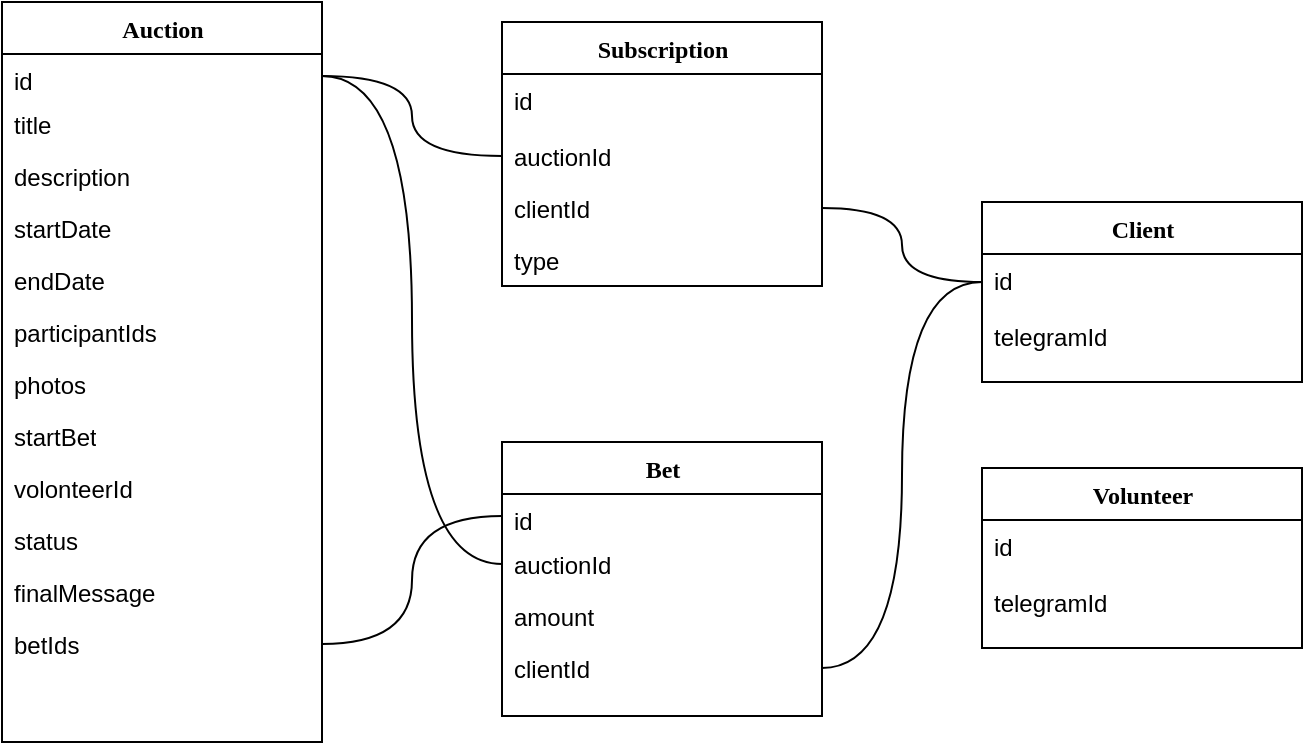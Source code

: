 <mxfile version="20.0.1" type="device"><diagram name="Page-1" id="9f46799a-70d6-7492-0946-bef42562c5a5"><mxGraphModel dx="1426" dy="857" grid="1" gridSize="10" guides="1" tooltips="1" connect="1" arrows="1" fold="1" page="1" pageScale="1" pageWidth="1100" pageHeight="850" background="none" math="0" shadow="0"><root><mxCell id="0"/><mxCell id="1" parent="0"/><mxCell id="78961159f06e98e8-17" value="Auction" style="swimlane;html=1;fontStyle=1;align=center;verticalAlign=top;childLayout=stackLayout;horizontal=1;startSize=26;horizontalStack=0;resizeParent=1;resizeLast=0;collapsible=1;marginBottom=0;swimlaneFillColor=#ffffff;rounded=0;shadow=0;comic=0;labelBackgroundColor=none;strokeWidth=1;fillColor=none;fontFamily=Verdana;fontSize=12" parent="1" vertex="1"><mxGeometry x="30" y="20" width="160" height="370" as="geometry"/></mxCell><mxCell id="78961159f06e98e8-21" value="id" style="text;html=1;strokeColor=none;fillColor=none;align=left;verticalAlign=top;spacingLeft=4;spacingRight=4;whiteSpace=wrap;overflow=hidden;rotatable=0;points=[[0,0.5],[1,0.5]];portConstraint=eastwest;" parent="78961159f06e98e8-17" vertex="1"><mxGeometry y="26" width="160" height="22" as="geometry"/></mxCell><mxCell id="78961159f06e98e8-23" value="title" style="text;html=1;strokeColor=none;fillColor=none;align=left;verticalAlign=top;spacingLeft=4;spacingRight=4;whiteSpace=wrap;overflow=hidden;rotatable=0;points=[[0,0.5],[1,0.5]];portConstraint=eastwest;" parent="78961159f06e98e8-17" vertex="1"><mxGeometry y="48" width="160" height="26" as="geometry"/></mxCell><mxCell id="78961159f06e98e8-25" value="description" style="text;html=1;strokeColor=none;fillColor=none;align=left;verticalAlign=top;spacingLeft=4;spacingRight=4;whiteSpace=wrap;overflow=hidden;rotatable=0;points=[[0,0.5],[1,0.5]];portConstraint=eastwest;" parent="78961159f06e98e8-17" vertex="1"><mxGeometry y="74" width="160" height="26" as="geometry"/></mxCell><mxCell id="78961159f06e98e8-26" value="startDate" style="text;html=1;strokeColor=none;fillColor=none;align=left;verticalAlign=top;spacingLeft=4;spacingRight=4;whiteSpace=wrap;overflow=hidden;rotatable=0;points=[[0,0.5],[1,0.5]];portConstraint=eastwest;" parent="78961159f06e98e8-17" vertex="1"><mxGeometry y="100" width="160" height="26" as="geometry"/></mxCell><mxCell id="78961159f06e98e8-24" value="endDate" style="text;html=1;strokeColor=none;fillColor=none;align=left;verticalAlign=top;spacingLeft=4;spacingRight=4;whiteSpace=wrap;overflow=hidden;rotatable=0;points=[[0,0.5],[1,0.5]];portConstraint=eastwest;" parent="78961159f06e98e8-17" vertex="1"><mxGeometry y="126" width="160" height="26" as="geometry"/></mxCell><mxCell id="3lBkVKUDEsnIzajXxK9P-1" value="participantIds" style="text;html=1;strokeColor=none;fillColor=none;align=left;verticalAlign=top;spacingLeft=4;spacingRight=4;whiteSpace=wrap;overflow=hidden;rotatable=0;points=[[0,0.5],[1,0.5]];portConstraint=eastwest;" parent="78961159f06e98e8-17" vertex="1"><mxGeometry y="152" width="160" height="26" as="geometry"/></mxCell><mxCell id="3lBkVKUDEsnIzajXxK9P-2" value="photos" style="text;html=1;strokeColor=none;fillColor=none;align=left;verticalAlign=top;spacingLeft=4;spacingRight=4;whiteSpace=wrap;overflow=hidden;rotatable=0;points=[[0,0.5],[1,0.5]];portConstraint=eastwest;" parent="78961159f06e98e8-17" vertex="1"><mxGeometry y="178" width="160" height="26" as="geometry"/></mxCell><mxCell id="3lBkVKUDEsnIzajXxK9P-4" value="startBet" style="text;html=1;strokeColor=none;fillColor=none;align=left;verticalAlign=top;spacingLeft=4;spacingRight=4;whiteSpace=wrap;overflow=hidden;rotatable=0;points=[[0,0.5],[1,0.5]];portConstraint=eastwest;" parent="78961159f06e98e8-17" vertex="1"><mxGeometry y="204" width="160" height="26" as="geometry"/></mxCell><mxCell id="3lBkVKUDEsnIzajXxK9P-5" value="volonteerId" style="text;html=1;strokeColor=none;fillColor=none;align=left;verticalAlign=top;spacingLeft=4;spacingRight=4;whiteSpace=wrap;overflow=hidden;rotatable=0;points=[[0,0.5],[1,0.5]];portConstraint=eastwest;" parent="78961159f06e98e8-17" vertex="1"><mxGeometry y="230" width="160" height="26" as="geometry"/></mxCell><mxCell id="3lBkVKUDEsnIzajXxK9P-38" value="status" style="text;html=1;strokeColor=none;fillColor=none;align=left;verticalAlign=top;spacingLeft=4;spacingRight=4;whiteSpace=wrap;overflow=hidden;rotatable=0;points=[[0,0.5],[1,0.5]];portConstraint=eastwest;" parent="78961159f06e98e8-17" vertex="1"><mxGeometry y="256" width="160" height="26" as="geometry"/></mxCell><mxCell id="3lBkVKUDEsnIzajXxK9P-63" value="finalMessage" style="text;html=1;strokeColor=none;fillColor=none;align=left;verticalAlign=top;spacingLeft=4;spacingRight=4;whiteSpace=wrap;overflow=hidden;rotatable=0;points=[[0,0.5],[1,0.5]];portConstraint=eastwest;" parent="78961159f06e98e8-17" vertex="1"><mxGeometry y="282" width="160" height="26" as="geometry"/></mxCell><mxCell id="3lBkVKUDEsnIzajXxK9P-3" value="betIds" style="text;html=1;strokeColor=none;fillColor=none;align=left;verticalAlign=top;spacingLeft=4;spacingRight=4;whiteSpace=wrap;overflow=hidden;rotatable=0;points=[[0,0.5],[1,0.5]];portConstraint=eastwest;" parent="78961159f06e98e8-17" vertex="1"><mxGeometry y="308" width="160" height="26" as="geometry"/></mxCell><mxCell id="3lBkVKUDEsnIzajXxK9P-7" value="Bet" style="swimlane;html=1;fontStyle=1;align=center;verticalAlign=top;childLayout=stackLayout;horizontal=1;startSize=26;horizontalStack=0;resizeParent=1;resizeLast=0;collapsible=1;marginBottom=0;swimlaneFillColor=#ffffff;rounded=0;shadow=0;comic=0;labelBackgroundColor=none;strokeWidth=1;fillColor=none;fontFamily=Verdana;fontSize=12" parent="1" vertex="1"><mxGeometry x="280" y="240" width="160" height="137" as="geometry"/></mxCell><mxCell id="3lBkVKUDEsnIzajXxK9P-8" value="id" style="text;html=1;strokeColor=none;fillColor=none;align=left;verticalAlign=top;spacingLeft=4;spacingRight=4;whiteSpace=wrap;overflow=hidden;rotatable=0;points=[[0,0.5],[1,0.5]];portConstraint=eastwest;" parent="3lBkVKUDEsnIzajXxK9P-7" vertex="1"><mxGeometry y="26" width="160" height="22" as="geometry"/></mxCell><mxCell id="3lBkVKUDEsnIzajXxK9P-9" value="auctionId" style="text;html=1;strokeColor=none;fillColor=none;align=left;verticalAlign=top;spacingLeft=4;spacingRight=4;whiteSpace=wrap;overflow=hidden;rotatable=0;points=[[0,0.5],[1,0.5]];portConstraint=eastwest;" parent="3lBkVKUDEsnIzajXxK9P-7" vertex="1"><mxGeometry y="48" width="160" height="26" as="geometry"/></mxCell><mxCell id="3lBkVKUDEsnIzajXxK9P-10" value="amount" style="text;html=1;strokeColor=none;fillColor=none;align=left;verticalAlign=top;spacingLeft=4;spacingRight=4;whiteSpace=wrap;overflow=hidden;rotatable=0;points=[[0,0.5],[1,0.5]];portConstraint=eastwest;" parent="3lBkVKUDEsnIzajXxK9P-7" vertex="1"><mxGeometry y="74" width="160" height="26" as="geometry"/></mxCell><mxCell id="3lBkVKUDEsnIzajXxK9P-17" value="clientId" style="text;html=1;strokeColor=none;fillColor=none;align=left;verticalAlign=top;spacingLeft=4;spacingRight=4;whiteSpace=wrap;overflow=hidden;rotatable=0;points=[[0,0.5],[1,0.5]];portConstraint=eastwest;" parent="3lBkVKUDEsnIzajXxK9P-7" vertex="1"><mxGeometry y="100" width="160" height="26" as="geometry"/></mxCell><mxCell id="3lBkVKUDEsnIzajXxK9P-18" value="Volunteer" style="swimlane;html=1;fontStyle=1;align=center;verticalAlign=top;childLayout=stackLayout;horizontal=1;startSize=26;horizontalStack=0;resizeParent=1;resizeLast=0;collapsible=1;marginBottom=0;swimlaneFillColor=#ffffff;rounded=0;shadow=0;comic=0;labelBackgroundColor=none;strokeWidth=1;fillColor=none;fontFamily=Verdana;fontSize=12" parent="1" vertex="1"><mxGeometry x="520" y="253" width="160" height="90" as="geometry"/></mxCell><mxCell id="3lBkVKUDEsnIzajXxK9P-19" value="id" style="text;html=1;strokeColor=none;fillColor=none;align=left;verticalAlign=top;spacingLeft=4;spacingRight=4;whiteSpace=wrap;overflow=hidden;rotatable=0;points=[[0,0.5],[1,0.5]];portConstraint=eastwest;" parent="3lBkVKUDEsnIzajXxK9P-18" vertex="1"><mxGeometry y="26" width="160" height="28" as="geometry"/></mxCell><mxCell id="3lBkVKUDEsnIzajXxK9P-23" value="telegramId" style="text;html=1;strokeColor=none;fillColor=none;align=left;verticalAlign=top;spacingLeft=4;spacingRight=4;whiteSpace=wrap;overflow=hidden;rotatable=0;points=[[0,0.5],[1,0.5]];portConstraint=eastwest;" parent="3lBkVKUDEsnIzajXxK9P-18" vertex="1"><mxGeometry y="54" width="160" height="26" as="geometry"/></mxCell><mxCell id="3lBkVKUDEsnIzajXxK9P-35" value="Client" style="swimlane;html=1;fontStyle=1;align=center;verticalAlign=top;childLayout=stackLayout;horizontal=1;startSize=26;horizontalStack=0;resizeParent=1;resizeLast=0;collapsible=1;marginBottom=0;swimlaneFillColor=#ffffff;rounded=0;shadow=0;comic=0;labelBackgroundColor=none;strokeWidth=1;fillColor=none;fontFamily=Verdana;fontSize=12" parent="1" vertex="1"><mxGeometry x="520" y="120" width="160" height="90" as="geometry"/></mxCell><mxCell id="3lBkVKUDEsnIzajXxK9P-36" value="id" style="text;html=1;strokeColor=none;fillColor=none;align=left;verticalAlign=top;spacingLeft=4;spacingRight=4;whiteSpace=wrap;overflow=hidden;rotatable=0;points=[[0,0.5],[1,0.5]];portConstraint=eastwest;" parent="3lBkVKUDEsnIzajXxK9P-35" vertex="1"><mxGeometry y="26" width="160" height="28" as="geometry"/></mxCell><mxCell id="3lBkVKUDEsnIzajXxK9P-37" value="telegramId" style="text;html=1;strokeColor=none;fillColor=none;align=left;verticalAlign=top;spacingLeft=4;spacingRight=4;whiteSpace=wrap;overflow=hidden;rotatable=0;points=[[0,0.5],[1,0.5]];portConstraint=eastwest;" parent="3lBkVKUDEsnIzajXxK9P-35" vertex="1"><mxGeometry y="54" width="160" height="26" as="geometry"/></mxCell><mxCell id="3lBkVKUDEsnIzajXxK9P-58" value="Subscription" style="swimlane;html=1;fontStyle=1;align=center;verticalAlign=top;childLayout=stackLayout;horizontal=1;startSize=26;horizontalStack=0;resizeParent=1;resizeLast=0;collapsible=1;marginBottom=0;swimlaneFillColor=#ffffff;rounded=0;shadow=0;comic=0;labelBackgroundColor=none;strokeWidth=1;fillColor=none;fontFamily=Verdana;fontSize=12" parent="1" vertex="1"><mxGeometry x="280" y="30" width="160" height="132" as="geometry"/></mxCell><mxCell id="3lBkVKUDEsnIzajXxK9P-59" value="id" style="text;html=1;strokeColor=none;fillColor=none;align=left;verticalAlign=top;spacingLeft=4;spacingRight=4;whiteSpace=wrap;overflow=hidden;rotatable=0;points=[[0,0.5],[1,0.5]];portConstraint=eastwest;" parent="3lBkVKUDEsnIzajXxK9P-58" vertex="1"><mxGeometry y="26" width="160" height="28" as="geometry"/></mxCell><mxCell id="3lBkVKUDEsnIzajXxK9P-60" value="auctionId" style="text;html=1;strokeColor=none;fillColor=none;align=left;verticalAlign=top;spacingLeft=4;spacingRight=4;whiteSpace=wrap;overflow=hidden;rotatable=0;points=[[0,0.5],[1,0.5]];portConstraint=eastwest;" parent="3lBkVKUDEsnIzajXxK9P-58" vertex="1"><mxGeometry y="54" width="160" height="26" as="geometry"/></mxCell><mxCell id="3lBkVKUDEsnIzajXxK9P-61" value="clientId" style="text;html=1;strokeColor=none;fillColor=none;align=left;verticalAlign=top;spacingLeft=4;spacingRight=4;whiteSpace=wrap;overflow=hidden;rotatable=0;points=[[0,0.5],[1,0.5]];portConstraint=eastwest;" parent="3lBkVKUDEsnIzajXxK9P-58" vertex="1"><mxGeometry y="80" width="160" height="26" as="geometry"/></mxCell><mxCell id="3lBkVKUDEsnIzajXxK9P-62" value="type" style="text;html=1;strokeColor=none;fillColor=none;align=left;verticalAlign=top;spacingLeft=4;spacingRight=4;whiteSpace=wrap;overflow=hidden;rotatable=0;points=[[0,0.5],[1,0.5]];portConstraint=eastwest;" parent="3lBkVKUDEsnIzajXxK9P-58" vertex="1"><mxGeometry y="106" width="160" height="26" as="geometry"/></mxCell><mxCell id="mhAYor00B6Vf2U0QK5B1-2" style="edgeStyle=orthogonalEdgeStyle;orthogonalLoop=1;jettySize=auto;html=1;exitX=1;exitY=0.5;exitDx=0;exitDy=0;entryX=0;entryY=0.5;entryDx=0;entryDy=0;curved=1;endArrow=none;endFill=0;" edge="1" parent="1" source="78961159f06e98e8-21" target="3lBkVKUDEsnIzajXxK9P-60"><mxGeometry relative="1" as="geometry"/></mxCell><mxCell id="mhAYor00B6Vf2U0QK5B1-4" style="edgeStyle=orthogonalEdgeStyle;curved=1;orthogonalLoop=1;jettySize=auto;html=1;exitX=1;exitY=0.5;exitDx=0;exitDy=0;entryX=0;entryY=0.5;entryDx=0;entryDy=0;endArrow=none;endFill=0;" edge="1" parent="1" source="3lBkVKUDEsnIzajXxK9P-61" target="3lBkVKUDEsnIzajXxK9P-36"><mxGeometry relative="1" as="geometry"/></mxCell><mxCell id="mhAYor00B6Vf2U0QK5B1-5" style="edgeStyle=orthogonalEdgeStyle;curved=1;orthogonalLoop=1;jettySize=auto;html=1;exitX=1;exitY=0.5;exitDx=0;exitDy=0;entryX=0;entryY=0.5;entryDx=0;entryDy=0;endArrow=none;endFill=0;" edge="1" parent="1" source="3lBkVKUDEsnIzajXxK9P-3" target="3lBkVKUDEsnIzajXxK9P-8"><mxGeometry relative="1" as="geometry"/></mxCell><mxCell id="mhAYor00B6Vf2U0QK5B1-6" style="edgeStyle=orthogonalEdgeStyle;curved=1;orthogonalLoop=1;jettySize=auto;html=1;exitX=1;exitY=0.5;exitDx=0;exitDy=0;entryX=0;entryY=0.5;entryDx=0;entryDy=0;endArrow=none;endFill=0;" edge="1" parent="1" source="78961159f06e98e8-21" target="3lBkVKUDEsnIzajXxK9P-9"><mxGeometry relative="1" as="geometry"/></mxCell><mxCell id="mhAYor00B6Vf2U0QK5B1-7" style="edgeStyle=orthogonalEdgeStyle;curved=1;orthogonalLoop=1;jettySize=auto;html=1;exitX=1;exitY=0.5;exitDx=0;exitDy=0;entryX=0;entryY=0.5;entryDx=0;entryDy=0;endArrow=none;endFill=0;" edge="1" parent="1" source="3lBkVKUDEsnIzajXxK9P-17" target="3lBkVKUDEsnIzajXxK9P-36"><mxGeometry relative="1" as="geometry"/></mxCell></root></mxGraphModel></diagram></mxfile>